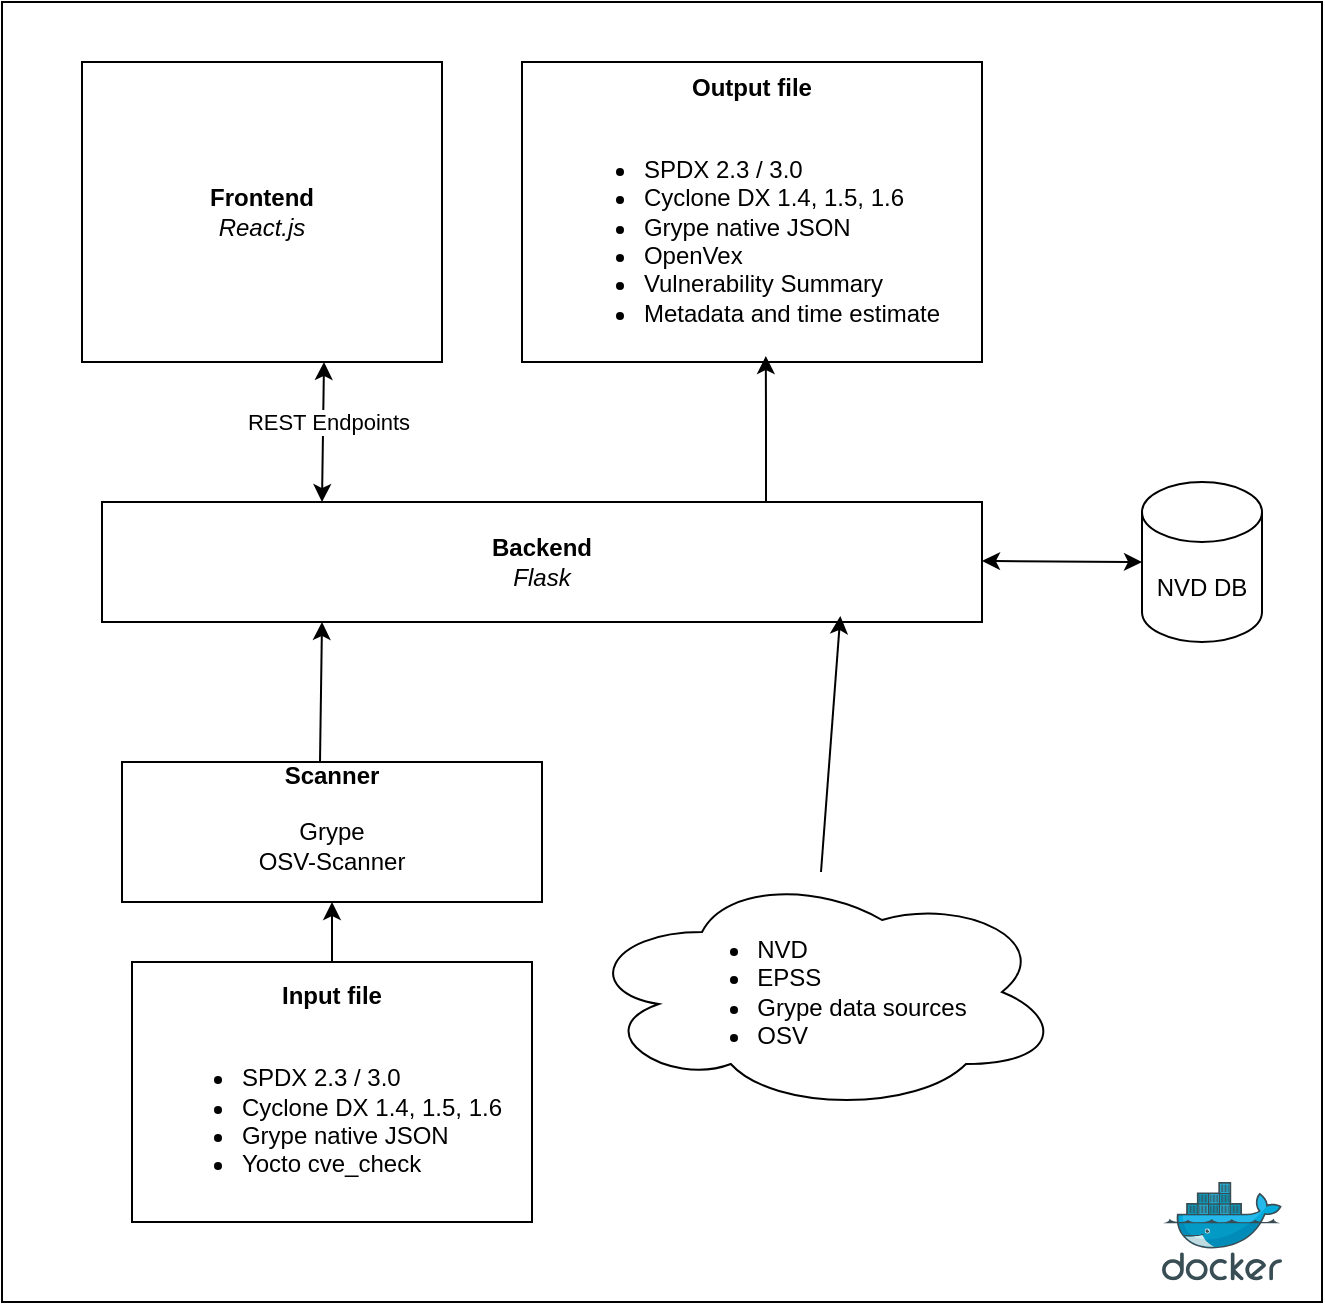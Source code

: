 <mxfile version="28.0.4">
  <diagram name="Page-1" id="O9cZnakMPCCxKbCnEHig">
    <mxGraphModel dx="2253" dy="912" grid="1" gridSize="10" guides="1" tooltips="1" connect="1" arrows="1" fold="1" page="1" pageScale="1" pageWidth="827" pageHeight="1169" math="0" shadow="0">
      <root>
        <mxCell id="0" />
        <mxCell id="1" parent="0" />
        <mxCell id="w04VrdfiPO-MdQNM-RxS-25" value="" style="rounded=0;whiteSpace=wrap;html=1;" parent="1" vertex="1">
          <mxGeometry x="-250" y="180" width="660" height="650" as="geometry" />
        </mxCell>
        <mxCell id="ecRTKIQUBanpjT7_QV5K-1" style="edgeStyle=orthogonalEdgeStyle;rounded=0;orthogonalLoop=1;jettySize=auto;html=1;entryX=0.5;entryY=1;entryDx=0;entryDy=0;" parent="1" source="Vgy7d_6snQaTO5vtcXRp-3" target="w04VrdfiPO-MdQNM-RxS-10" edge="1">
          <mxGeometry relative="1" as="geometry" />
        </mxCell>
        <mxCell id="Vgy7d_6snQaTO5vtcXRp-3" value="&lt;b&gt;Input file&lt;/b&gt;&lt;br&gt;&lt;div&gt;&lt;br&gt;&lt;/div&gt;&lt;div align=&quot;left&quot;&gt;&lt;ul&gt;&lt;li&gt;SPDX 2.3 / 3.0&lt;/li&gt;&lt;li&gt;Cyclone DX 1.4, 1.5, 1.6&lt;/li&gt;&lt;li&gt;Grype native JSON&lt;/li&gt;&lt;li&gt;Yocto cve_check&lt;/li&gt;&lt;/ul&gt;&lt;/div&gt;" style="rounded=0;whiteSpace=wrap;html=1;" parent="1" vertex="1">
          <mxGeometry x="-185" y="660" width="200" height="130" as="geometry" />
        </mxCell>
        <mxCell id="Vgy7d_6snQaTO5vtcXRp-13" value="&lt;b&gt;Output file&lt;/b&gt;&lt;br&gt;&lt;div&gt;&lt;br&gt;&lt;div align=&quot;left&quot;&gt;&lt;ul&gt;&lt;li&gt;&lt;div&gt;SPDX 2.3 / 3.0&lt;/div&gt;&lt;/li&gt;&lt;li&gt;&lt;div&gt;Cyclone DX 1.4, 1.5, 1.6&lt;/div&gt;&lt;/li&gt;&lt;li&gt;&lt;div&gt;Grype native JSON&lt;/div&gt;&lt;/li&gt;&lt;li&gt;OpenVex&lt;/li&gt;&lt;li&gt;Vulnerability Summary&lt;/li&gt;&lt;li&gt;Metadata and time estimate&lt;/li&gt;&lt;/ul&gt;&lt;/div&gt;&lt;/div&gt;" style="rounded=0;whiteSpace=wrap;html=1;" parent="1" vertex="1">
          <mxGeometry x="10" y="210" width="230" height="150" as="geometry" />
        </mxCell>
        <mxCell id="w04VrdfiPO-MdQNM-RxS-1" value="&lt;b&gt;Backend&lt;/b&gt;&lt;i&gt;&lt;br&gt;Flask&lt;/i&gt;" style="rounded=0;whiteSpace=wrap;html=1;" parent="1" vertex="1">
          <mxGeometry x="-200" y="430" width="440" height="60" as="geometry" />
        </mxCell>
        <mxCell id="w04VrdfiPO-MdQNM-RxS-2" value="&lt;b&gt;Frontend&lt;/b&gt;&lt;br&gt;&lt;i&gt;React.js&lt;/i&gt;" style="rounded=0;whiteSpace=wrap;html=1;" parent="1" vertex="1">
          <mxGeometry x="-210" y="210" width="180" height="150" as="geometry" />
        </mxCell>
        <mxCell id="w04VrdfiPO-MdQNM-RxS-3" value="" style="endArrow=classic;startArrow=classic;html=1;rounded=0;entryX=0.652;entryY=1;entryDx=0;entryDy=0;entryPerimeter=0;exitX=0.627;exitY=0;exitDx=0;exitDy=0;exitPerimeter=0;" parent="1" edge="1">
          <mxGeometry width="50" height="50" relative="1" as="geometry">
            <mxPoint x="-90.0" y="430" as="sourcePoint" />
            <mxPoint x="-89.0" y="360" as="targetPoint" />
          </mxGeometry>
        </mxCell>
        <mxCell id="w04VrdfiPO-MdQNM-RxS-4" value="REST Endpoints" style="edgeLabel;html=1;align=center;verticalAlign=middle;resizable=0;points=[];" parent="w04VrdfiPO-MdQNM-RxS-3" vertex="1" connectable="0">
          <mxGeometry x="0.14" y="-2" relative="1" as="geometry">
            <mxPoint as="offset" />
          </mxGeometry>
        </mxCell>
        <mxCell id="w04VrdfiPO-MdQNM-RxS-10" value="&lt;b&gt;Scanner&lt;/b&gt;&lt;br&gt;&lt;br&gt;Grype&lt;br&gt;OSV-Scanner&lt;div&gt;&lt;br&gt;&lt;/div&gt;" style="rounded=0;whiteSpace=wrap;html=1;" parent="1" vertex="1">
          <mxGeometry x="-190" y="560" width="210" height="70" as="geometry" />
        </mxCell>
        <mxCell id="w04VrdfiPO-MdQNM-RxS-17" style="edgeStyle=orthogonalEdgeStyle;rounded=0;orthogonalLoop=1;jettySize=auto;html=1;entryX=0.53;entryY=0.98;entryDx=0;entryDy=0;entryPerimeter=0;" parent="1" source="w04VrdfiPO-MdQNM-RxS-1" target="Vgy7d_6snQaTO5vtcXRp-13" edge="1">
          <mxGeometry relative="1" as="geometry">
            <Array as="points">
              <mxPoint x="132" y="390" />
              <mxPoint x="132" y="390" />
            </Array>
          </mxGeometry>
        </mxCell>
        <mxCell id="w04VrdfiPO-MdQNM-RxS-19" value="&lt;div align=&quot;left&quot;&gt;&lt;ul&gt;&lt;li&gt;NVD&lt;/li&gt;&lt;li&gt;EPSS&lt;/li&gt;&lt;li&gt;Grype data sources&lt;/li&gt;&lt;li&gt;OSV&lt;/li&gt;&lt;/ul&gt;&lt;/div&gt;" style="ellipse;shape=cloud;whiteSpace=wrap;html=1;" parent="1" vertex="1">
          <mxGeometry x="40" y="615" width="240" height="120" as="geometry" />
        </mxCell>
        <mxCell id="w04VrdfiPO-MdQNM-RxS-26" value="" style="image;sketch=0;aspect=fixed;html=1;points=[];align=center;fontSize=12;image=img/lib/mscae/Docker.svg;" parent="1" vertex="1">
          <mxGeometry x="330" y="770" width="60" height="49.2" as="geometry" />
        </mxCell>
        <mxCell id="ymnyfKszE4n6buurgdqO-7" value="NVD DB" style="shape=cylinder3;whiteSpace=wrap;html=1;boundedLbl=1;backgroundOutline=1;size=15;" parent="1" vertex="1">
          <mxGeometry x="320" y="420" width="60" height="80" as="geometry" />
        </mxCell>
        <mxCell id="ymnyfKszE4n6buurgdqO-8" value="" style="endArrow=classic;startArrow=classic;html=1;rounded=0;entryX=0;entryY=0.5;entryDx=0;entryDy=0;entryPerimeter=0;" parent="1" target="ymnyfKszE4n6buurgdqO-7" edge="1">
          <mxGeometry width="50" height="50" relative="1" as="geometry">
            <mxPoint x="240" y="459.5" as="sourcePoint" />
            <mxPoint x="310" y="459.5" as="targetPoint" />
          </mxGeometry>
        </mxCell>
        <mxCell id="ymnyfKszE4n6buurgdqO-18" value="" style="endArrow=classic;html=1;rounded=0;entryX=0.25;entryY=1;entryDx=0;entryDy=0;exitX=0.5;exitY=0;exitDx=0;exitDy=0;" parent="1" target="w04VrdfiPO-MdQNM-RxS-1" edge="1">
          <mxGeometry width="50" height="50" relative="1" as="geometry">
            <mxPoint x="-91" y="560" as="sourcePoint" />
            <mxPoint x="-85" y="488.98" as="targetPoint" />
            <Array as="points" />
          </mxGeometry>
        </mxCell>
        <mxCell id="ymnyfKszE4n6buurgdqO-19" value="" style="endArrow=classic;html=1;rounded=0;entryX=0.839;entryY=0.95;entryDx=0;entryDy=0;exitX=0.5;exitY=0;exitDx=0;exitDy=0;entryPerimeter=0;" parent="1" target="w04VrdfiPO-MdQNM-RxS-1" edge="1">
          <mxGeometry width="50" height="50" relative="1" as="geometry">
            <mxPoint x="159.5" y="615" as="sourcePoint" />
            <mxPoint x="160.5" y="545" as="targetPoint" />
            <Array as="points" />
          </mxGeometry>
        </mxCell>
      </root>
    </mxGraphModel>
  </diagram>
</mxfile>
